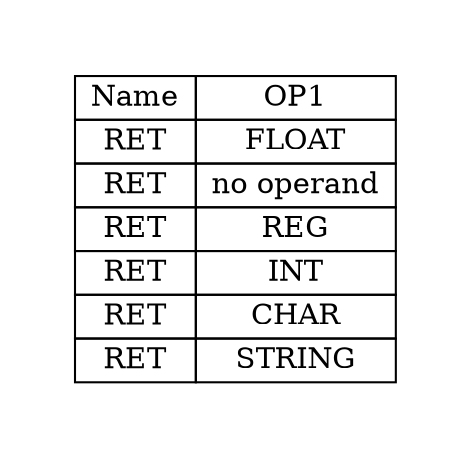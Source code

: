 digraph{
graph [pad="0.5", nodesep="0.5", ranksep="2" ]
node [shape=plain]
Foo [label=<
<table border="0" cellborder="1" cellspacing="0">
<tr><td> Name </td> <td> OP1 </td> </tr>
<tr><td> RET </td><td> FLOAT </td> </tr>
<tr><td> RET </td><td> no operand </td> </tr>
<tr><td> RET </td><td> REG </td> </tr>
<tr><td> RET </td><td> INT </td> </tr>
<tr><td> RET </td><td> CHAR </td> </tr>
<tr><td> RET </td><td> STRING </td> </tr>
</table>>];
}
